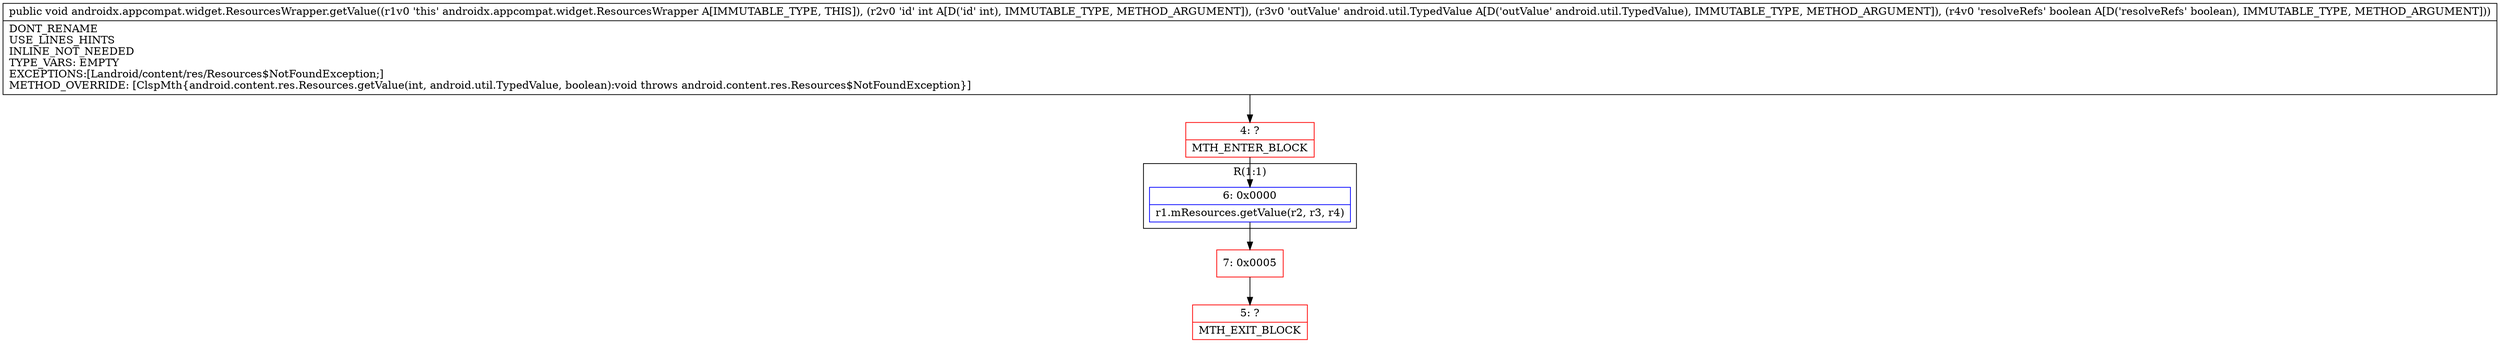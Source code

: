 digraph "CFG forandroidx.appcompat.widget.ResourcesWrapper.getValue(ILandroid\/util\/TypedValue;Z)V" {
subgraph cluster_Region_646457585 {
label = "R(1:1)";
node [shape=record,color=blue];
Node_6 [shape=record,label="{6\:\ 0x0000|r1.mResources.getValue(r2, r3, r4)\l}"];
}
Node_4 [shape=record,color=red,label="{4\:\ ?|MTH_ENTER_BLOCK\l}"];
Node_7 [shape=record,color=red,label="{7\:\ 0x0005}"];
Node_5 [shape=record,color=red,label="{5\:\ ?|MTH_EXIT_BLOCK\l}"];
MethodNode[shape=record,label="{public void androidx.appcompat.widget.ResourcesWrapper.getValue((r1v0 'this' androidx.appcompat.widget.ResourcesWrapper A[IMMUTABLE_TYPE, THIS]), (r2v0 'id' int A[D('id' int), IMMUTABLE_TYPE, METHOD_ARGUMENT]), (r3v0 'outValue' android.util.TypedValue A[D('outValue' android.util.TypedValue), IMMUTABLE_TYPE, METHOD_ARGUMENT]), (r4v0 'resolveRefs' boolean A[D('resolveRefs' boolean), IMMUTABLE_TYPE, METHOD_ARGUMENT]))  | DONT_RENAME\lUSE_LINES_HINTS\lINLINE_NOT_NEEDED\lTYPE_VARS: EMPTY\lEXCEPTIONS:[Landroid\/content\/res\/Resources$NotFoundException;]\lMETHOD_OVERRIDE: [ClspMth\{android.content.res.Resources.getValue(int, android.util.TypedValue, boolean):void throws android.content.res.Resources$NotFoundException\}]\l}"];
MethodNode -> Node_4;Node_6 -> Node_7;
Node_4 -> Node_6;
Node_7 -> Node_5;
}

